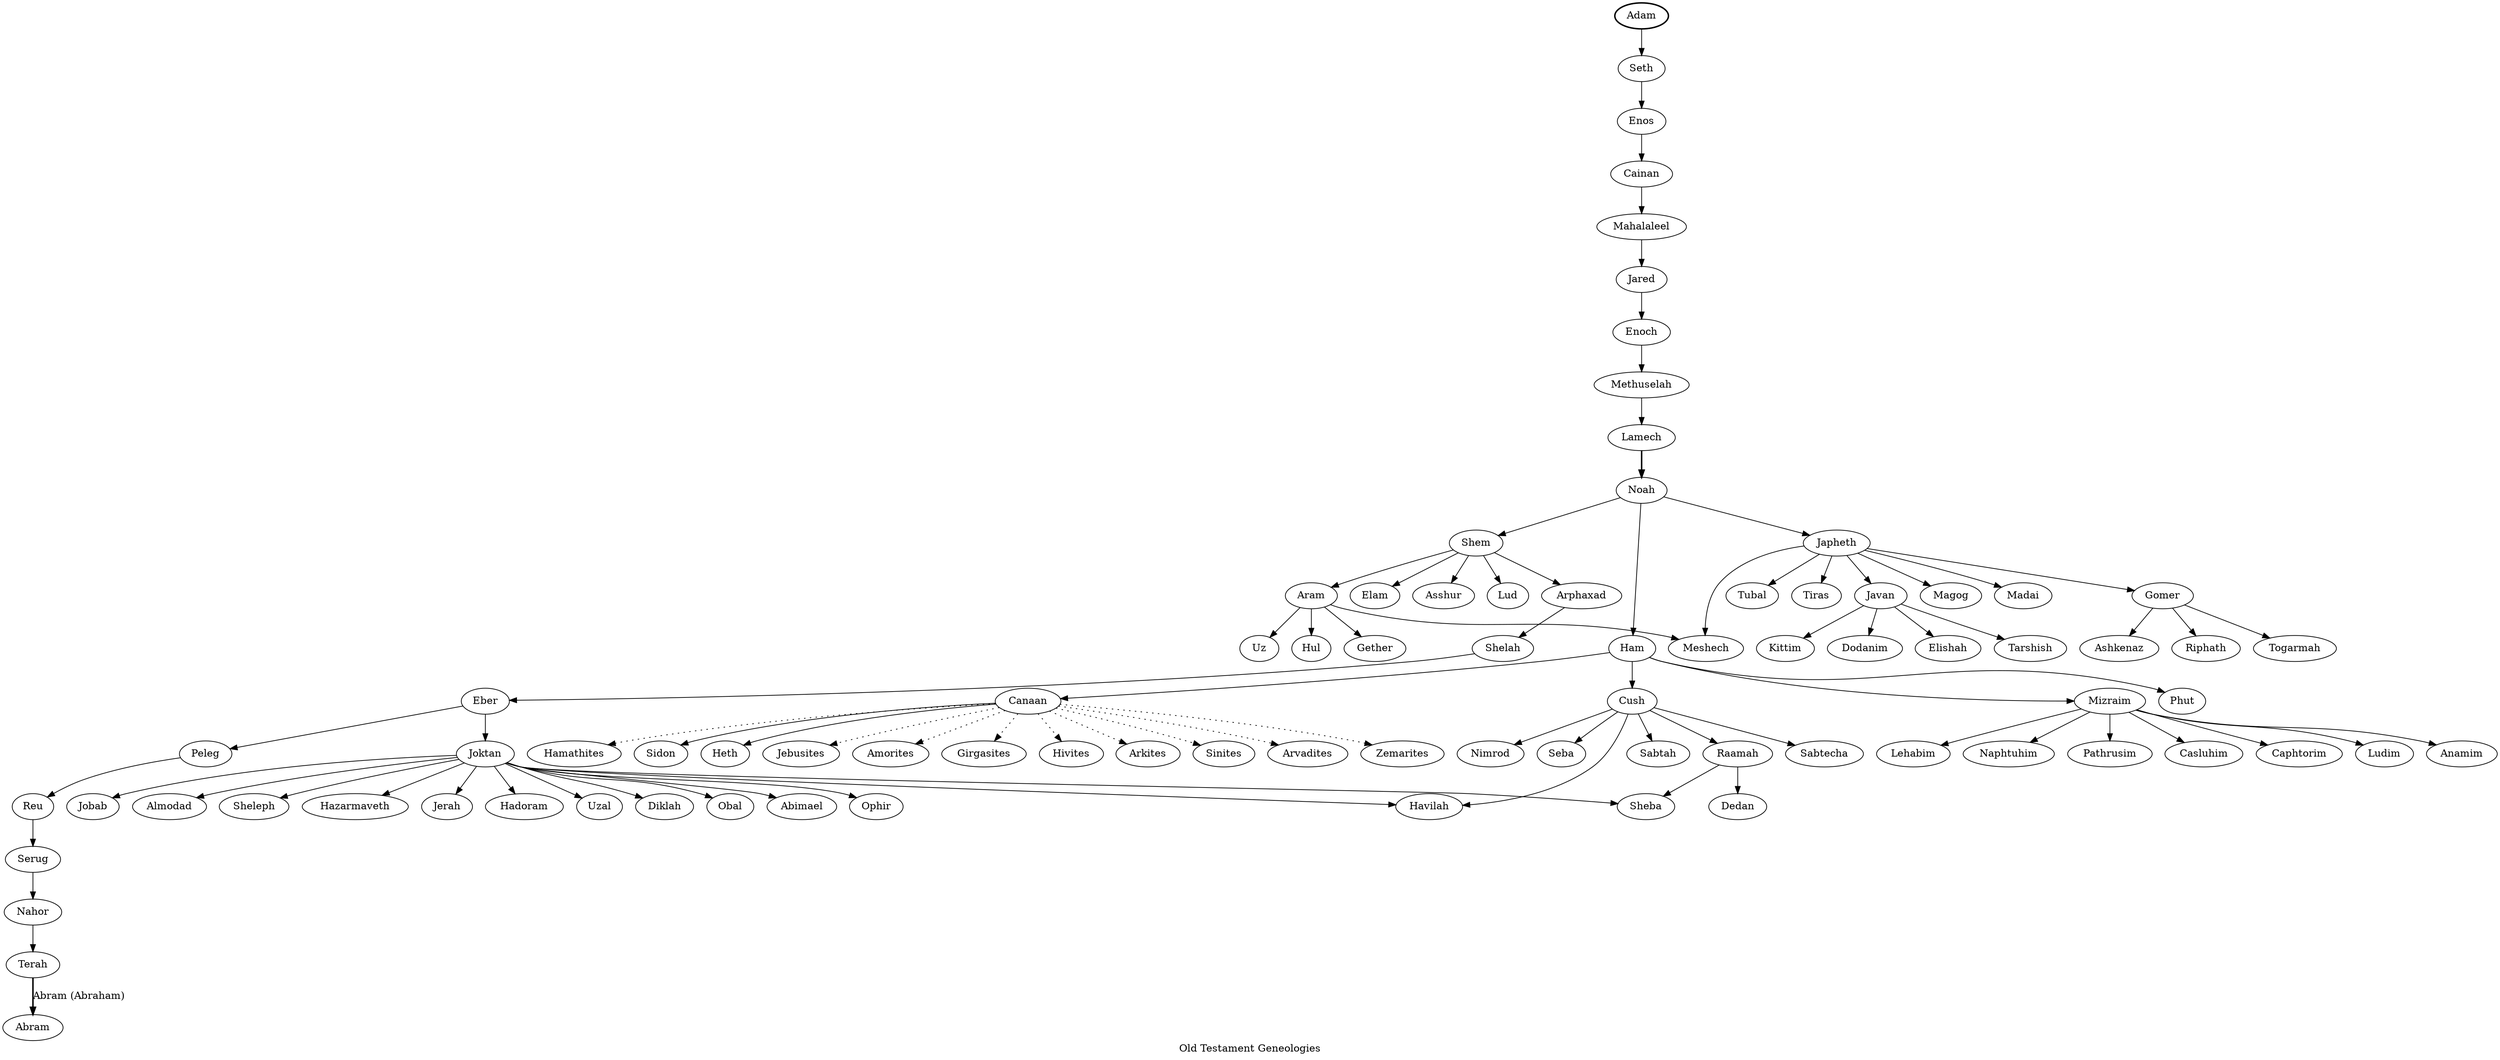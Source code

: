 digraph OldTestament {
    label="Old Testament Geneologies";
    Adam[style=bold];
    Adam -> Seth
    Seth -> Enos
    Enos -> Cainan
    Cainan -> Mahalaleel
    Mahalaleel -> Jared
    Jared -> Enoch
    Enoch -> Methuselah
    Methuselah -> Lamech
    Lamech -> Noah[style=bold]
    Noah -> Shem
    Noah -> Ham
    Noah -> Japheth
    Japheth -> Gomer
    Japheth -> Magog
    Japheth -> Madai
    Japheth -> Javan
    Japheth -> Tubal
    Japheth -> Meshech
    Japheth -> Tiras
    Gomer -> Ashkenaz
    Gomer -> Riphath
    Gomer -> Togarmah
    Javan -> Elishah
    Javan -> Tarshish
    Javan -> Kittim
    Javan -> Dodanim
    Ham -> Cush
    Ham -> Mizraim
    Ham -> Phut
    Ham -> Canaan
    Cush -> Seba
    Cush -> Havilah
    Cush -> Sabtah
    Cush -> Raamah
    Cush -> Sabtecha
    Raamah -> Sheba
    Raamah -> Dedan
    Cush -> Nimrod
    Mizraim -> Ludim
    Mizraim -> Anamim
    Mizraim -> Lehabim
    Mizraim -> Naphtuhim
    Mizraim -> Pathrusim
    Mizraim -> Casluhim
    Mizraim -> Caphtorim
    Canaan -> Sidon
    Canaan -> Heth
    Canaan -> Jebusites[style=dotted]
    Canaan -> Amorites[style=dotted]
    Canaan -> Girgasites[style=dotted]
    Canaan -> Hivites[style=dotted]
    Canaan -> Arkites[style=dotted]
    Canaan -> Sinites[style=dotted]
    Canaan -> Arvadites[style=dotted]
    Canaan -> Zemarites[style=dotted]
    Canaan -> Hamathites[style=dotted]
    Shem -> Elam
    Shem -> Asshur
    Shem -> Arphaxad
    Shem -> Lud
    Shem -> Aram
    Aram -> Uz
    Aram -> Hul
    Aram -> Gether
    Aram -> Meshech
    Arphaxad -> Shelah
    Shelah -> Eber
    Eber -> Peleg
    Eber -> Joktan
    Joktan -> Almodad
    Joktan -> Sheleph
    Joktan -> Hazarmaveth
    Joktan -> Jerah
    Joktan -> Hadoram
    Joktan -> Uzal
    Joktan -> Diklah
    Joktan -> Obal
    Joktan -> Abimael
    Joktan -> Sheba
    Joktan -> Ophir
    Joktan -> Havilah
    Joktan -> Jobab
    Peleg -> Reu
    Reu -> Serug
    Serug -> Nahor
    Nahor -> Terah
    Terah -> Abram[label="Abram (Abraham)", style=bold]

}